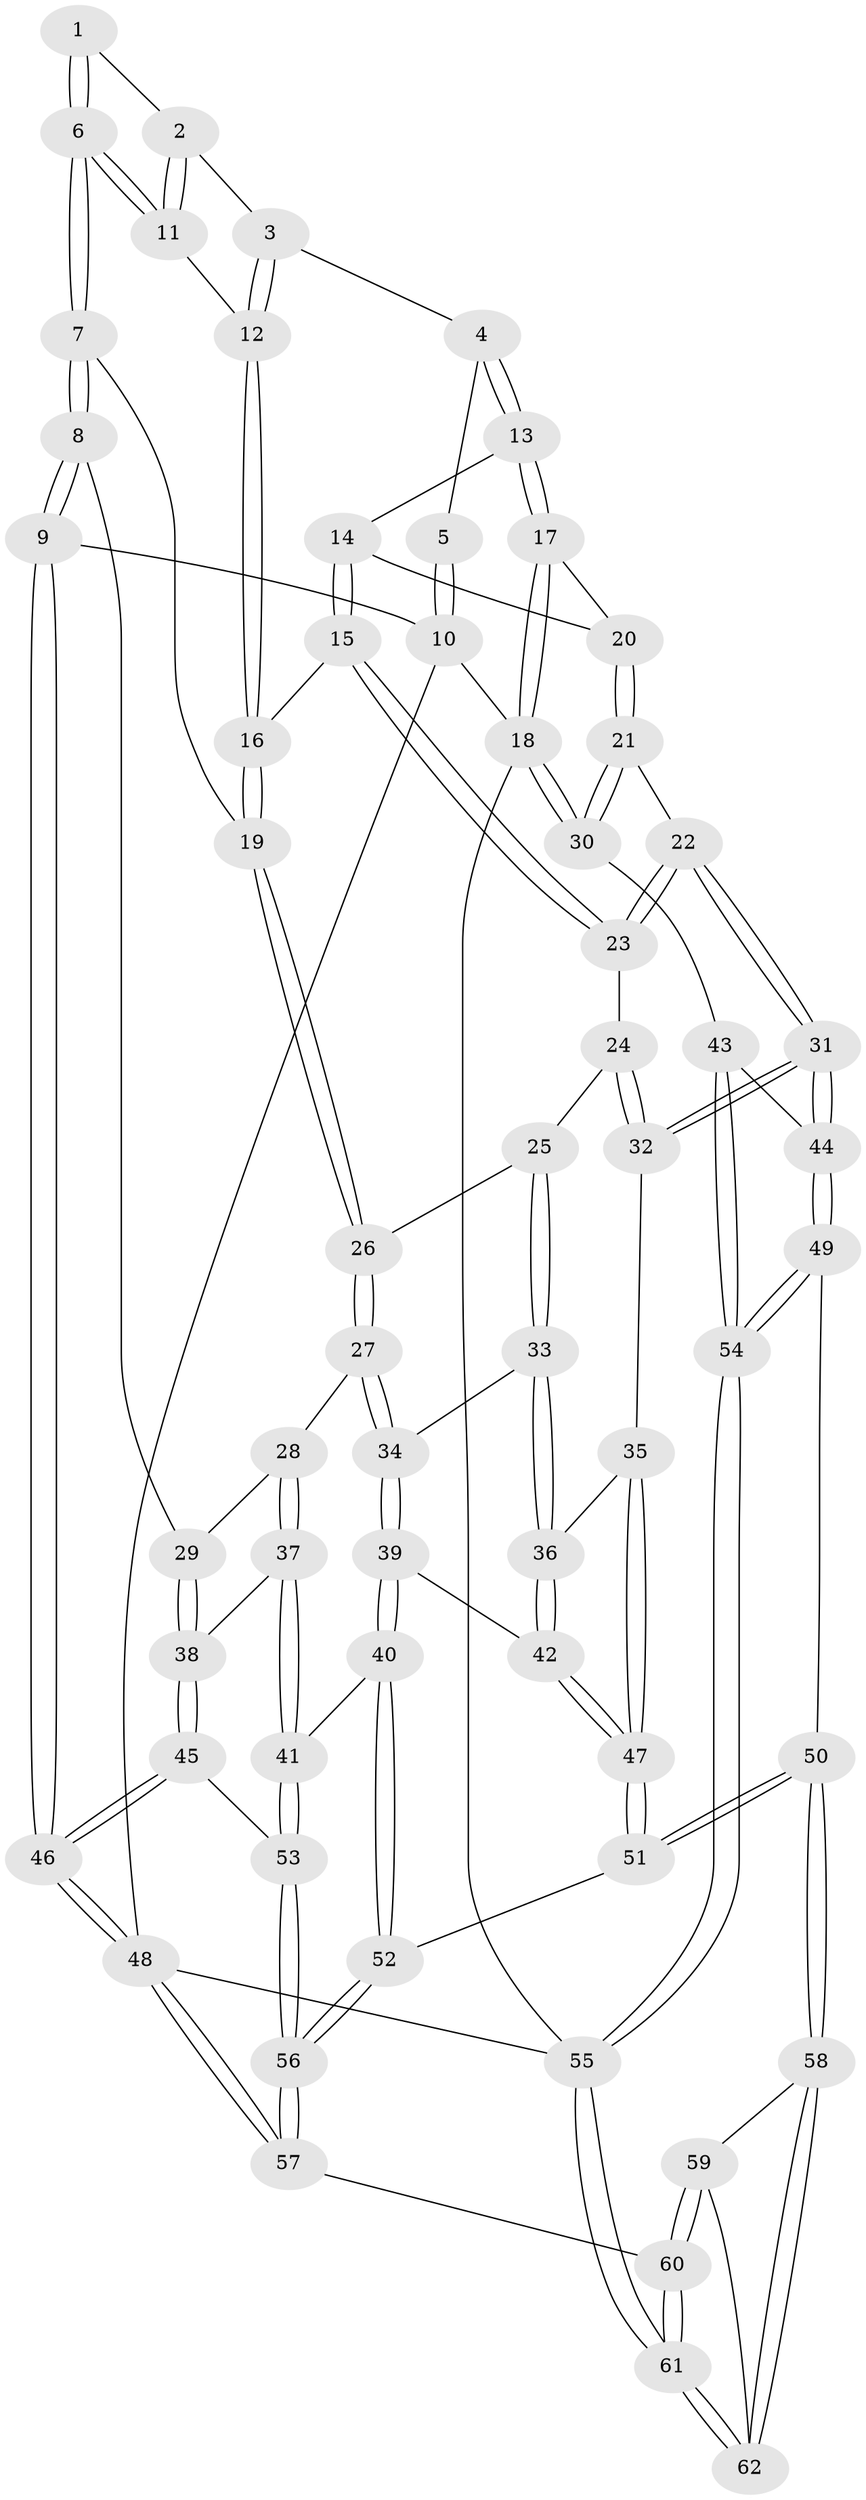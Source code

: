 // Generated by graph-tools (version 1.1) at 2025/27/03/09/25 03:27:08]
// undirected, 62 vertices, 152 edges
graph export_dot {
graph [start="1"]
  node [color=gray90,style=filled];
  1 [pos="+0.13406627586241765+0"];
  2 [pos="+0.19218706303394306+0.005653820988296717"];
  3 [pos="+0.27034711205514445+0.06280258556230976"];
  4 [pos="+0.5453272551878577+0"];
  5 [pos="+0.02839346954177321+0"];
  6 [pos="+0.13911345673396086+0.14582425554324363"];
  7 [pos="+0.13151236733468785+0.17112691882227"];
  8 [pos="+0+0.25454655409367255"];
  9 [pos="+0+0.2466952762900143"];
  10 [pos="+0+0"];
  11 [pos="+0.2251736651160009+0.11821873820846403"];
  12 [pos="+0.28662069683336566+0.10797697711445085"];
  13 [pos="+0.5896995583601556+0"];
  14 [pos="+0.5990194576016434+0.03217161121985011"];
  15 [pos="+0.5334196384395354+0.13287945130102574"];
  16 [pos="+0.30075827757822643+0.12213941205248678"];
  17 [pos="+1+0"];
  18 [pos="+1+0"];
  19 [pos="+0.2238857665195979+0.26452296823156235"];
  20 [pos="+0.8201434763812544+0.1871542536932267"];
  21 [pos="+0.8850441123787111+0.26943424730376886"];
  22 [pos="+0.6917644003188994+0.42041826397798876"];
  23 [pos="+0.5217198951202475+0.1781226418114538"];
  24 [pos="+0.4188067489434041+0.3202027213315898"];
  25 [pos="+0.38390572991047023+0.3345780417376704"];
  26 [pos="+0.23042585082389005+0.28288899434141584"];
  27 [pos="+0.12620747693224216+0.3903236744471355"];
  28 [pos="+0.12364674097025767+0.39093034156347395"];
  29 [pos="+0.08037728738646693+0.38357107469450985"];
  30 [pos="+1+0.33237017269905594"];
  31 [pos="+0.6538843474196061+0.5436584104236843"];
  32 [pos="+0.5618475312491346+0.503093452702446"];
  33 [pos="+0.3657788721975182+0.38152589562780326"];
  34 [pos="+0.20188473979680222+0.4546946603098623"];
  35 [pos="+0.44378731479498096+0.5409889208257418"];
  36 [pos="+0.35444955865594974+0.45179933456849736"];
  37 [pos="+0.10936538008553068+0.5655093722315226"];
  38 [pos="+0.007600359008618674+0.5674759343751371"];
  39 [pos="+0.24850372810439164+0.545655205323721"];
  40 [pos="+0.24158603017028601+0.5559644973384602"];
  41 [pos="+0.1426678682790051+0.5898882618868171"];
  42 [pos="+0.29980691278094057+0.5296094590408151"];
  43 [pos="+1+0.41778157778467917"];
  44 [pos="+0.661869284495861+0.5629514448588847"];
  45 [pos="+0+0.5742676471981429"];
  46 [pos="+0+0.6396145251005857"];
  47 [pos="+0.3961314118710538+0.6118180360912762"];
  48 [pos="+0+1"];
  49 [pos="+0.6753196076438067+0.6731283439157574"];
  50 [pos="+0.5015889695084427+0.7328799497758348"];
  51 [pos="+0.4038402995819982+0.6856550549451645"];
  52 [pos="+0.2911483321104148+0.7213002051975258"];
  53 [pos="+0.133729895380537+0.7138352783627725"];
  54 [pos="+1+1"];
  55 [pos="+1+1"];
  56 [pos="+0.14321725800499358+0.8825191916137731"];
  57 [pos="+0.05771070245897186+1"];
  58 [pos="+0.47880267503419155+0.8015211365666147"];
  59 [pos="+0.42512939386858856+0.8723196525907427"];
  60 [pos="+0.1502003943788823+1"];
  61 [pos="+0.9073885902569238+1"];
  62 [pos="+0.6433836699444248+1"];
  1 -- 2;
  1 -- 6;
  1 -- 6;
  2 -- 3;
  2 -- 11;
  2 -- 11;
  3 -- 4;
  3 -- 12;
  3 -- 12;
  4 -- 5;
  4 -- 13;
  4 -- 13;
  5 -- 10;
  5 -- 10;
  6 -- 7;
  6 -- 7;
  6 -- 11;
  6 -- 11;
  7 -- 8;
  7 -- 8;
  7 -- 19;
  8 -- 9;
  8 -- 9;
  8 -- 29;
  9 -- 10;
  9 -- 46;
  9 -- 46;
  10 -- 18;
  10 -- 48;
  11 -- 12;
  12 -- 16;
  12 -- 16;
  13 -- 14;
  13 -- 17;
  13 -- 17;
  14 -- 15;
  14 -- 15;
  14 -- 20;
  15 -- 16;
  15 -- 23;
  15 -- 23;
  16 -- 19;
  16 -- 19;
  17 -- 18;
  17 -- 18;
  17 -- 20;
  18 -- 30;
  18 -- 30;
  18 -- 55;
  19 -- 26;
  19 -- 26;
  20 -- 21;
  20 -- 21;
  21 -- 22;
  21 -- 30;
  21 -- 30;
  22 -- 23;
  22 -- 23;
  22 -- 31;
  22 -- 31;
  23 -- 24;
  24 -- 25;
  24 -- 32;
  24 -- 32;
  25 -- 26;
  25 -- 33;
  25 -- 33;
  26 -- 27;
  26 -- 27;
  27 -- 28;
  27 -- 34;
  27 -- 34;
  28 -- 29;
  28 -- 37;
  28 -- 37;
  29 -- 38;
  29 -- 38;
  30 -- 43;
  31 -- 32;
  31 -- 32;
  31 -- 44;
  31 -- 44;
  32 -- 35;
  33 -- 34;
  33 -- 36;
  33 -- 36;
  34 -- 39;
  34 -- 39;
  35 -- 36;
  35 -- 47;
  35 -- 47;
  36 -- 42;
  36 -- 42;
  37 -- 38;
  37 -- 41;
  37 -- 41;
  38 -- 45;
  38 -- 45;
  39 -- 40;
  39 -- 40;
  39 -- 42;
  40 -- 41;
  40 -- 52;
  40 -- 52;
  41 -- 53;
  41 -- 53;
  42 -- 47;
  42 -- 47;
  43 -- 44;
  43 -- 54;
  43 -- 54;
  44 -- 49;
  44 -- 49;
  45 -- 46;
  45 -- 46;
  45 -- 53;
  46 -- 48;
  46 -- 48;
  47 -- 51;
  47 -- 51;
  48 -- 57;
  48 -- 57;
  48 -- 55;
  49 -- 50;
  49 -- 54;
  49 -- 54;
  50 -- 51;
  50 -- 51;
  50 -- 58;
  50 -- 58;
  51 -- 52;
  52 -- 56;
  52 -- 56;
  53 -- 56;
  53 -- 56;
  54 -- 55;
  54 -- 55;
  55 -- 61;
  55 -- 61;
  56 -- 57;
  56 -- 57;
  57 -- 60;
  58 -- 59;
  58 -- 62;
  58 -- 62;
  59 -- 60;
  59 -- 60;
  59 -- 62;
  60 -- 61;
  60 -- 61;
  61 -- 62;
  61 -- 62;
}
